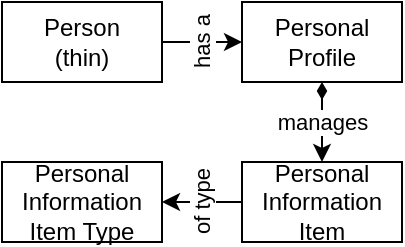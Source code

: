 <mxfile version="20.2.4" type="google"><diagram id="vIJay4m1nZAfkXE1sF9h" name="Page-1"><mxGraphModel grid="1" page="1" gridSize="10" guides="1" tooltips="1" connect="1" arrows="1" fold="1" pageScale="1" pageWidth="827" pageHeight="1169" math="0" shadow="0"><root><mxCell id="0"/><mxCell id="1" parent="0"/><mxCell id="A78DNqUUDKOk9okk0RTo-3" value="has a" style="edgeStyle=orthogonalEdgeStyle;rounded=0;orthogonalLoop=1;jettySize=auto;html=1;horizontal=0;" edge="1" parent="1" source="A78DNqUUDKOk9okk0RTo-1" target="A78DNqUUDKOk9okk0RTo-2"><mxGeometry relative="1" as="geometry"/></mxCell><mxCell id="A78DNqUUDKOk9okk0RTo-1" value="Person&lt;br&gt;(thin)" style="rounded=0;whiteSpace=wrap;html=1;" vertex="1" parent="1"><mxGeometry x="200" y="160" width="80" height="40" as="geometry"/></mxCell><mxCell id="A78DNqUUDKOk9okk0RTo-6" value="manages" style="edgeStyle=orthogonalEdgeStyle;rounded=0;orthogonalLoop=1;jettySize=auto;html=1;entryX=0.5;entryY=0;entryDx=0;entryDy=0;startArrow=diamondThin;startFill=1;" edge="1" parent="1" source="A78DNqUUDKOk9okk0RTo-2" target="A78DNqUUDKOk9okk0RTo-4"><mxGeometry relative="1" as="geometry"/></mxCell><mxCell id="A78DNqUUDKOk9okk0RTo-2" value="Personal Profile" style="rounded=0;whiteSpace=wrap;html=1;" vertex="1" parent="1"><mxGeometry x="320" y="160" width="80" height="40" as="geometry"/></mxCell><mxCell id="A78DNqUUDKOk9okk0RTo-7" value="of type" style="edgeStyle=orthogonalEdgeStyle;rounded=0;orthogonalLoop=1;jettySize=auto;html=1;entryX=1;entryY=0.5;entryDx=0;entryDy=0;startArrow=none;startFill=0;horizontal=0;" edge="1" parent="1" source="A78DNqUUDKOk9okk0RTo-4" target="A78DNqUUDKOk9okk0RTo-5"><mxGeometry relative="1" as="geometry"/></mxCell><mxCell id="A78DNqUUDKOk9okk0RTo-4" value="Personal Information&lt;br&gt;Item" style="rounded=0;whiteSpace=wrap;html=1;" vertex="1" parent="1"><mxGeometry x="320" y="240" width="80" height="40" as="geometry"/></mxCell><mxCell id="A78DNqUUDKOk9okk0RTo-5" value="Personal Information&lt;br&gt;Item Type" style="rounded=0;whiteSpace=wrap;html=1;" vertex="1" parent="1"><mxGeometry x="200" y="240" width="80" height="40" as="geometry"/></mxCell></root></mxGraphModel></diagram></mxfile>
